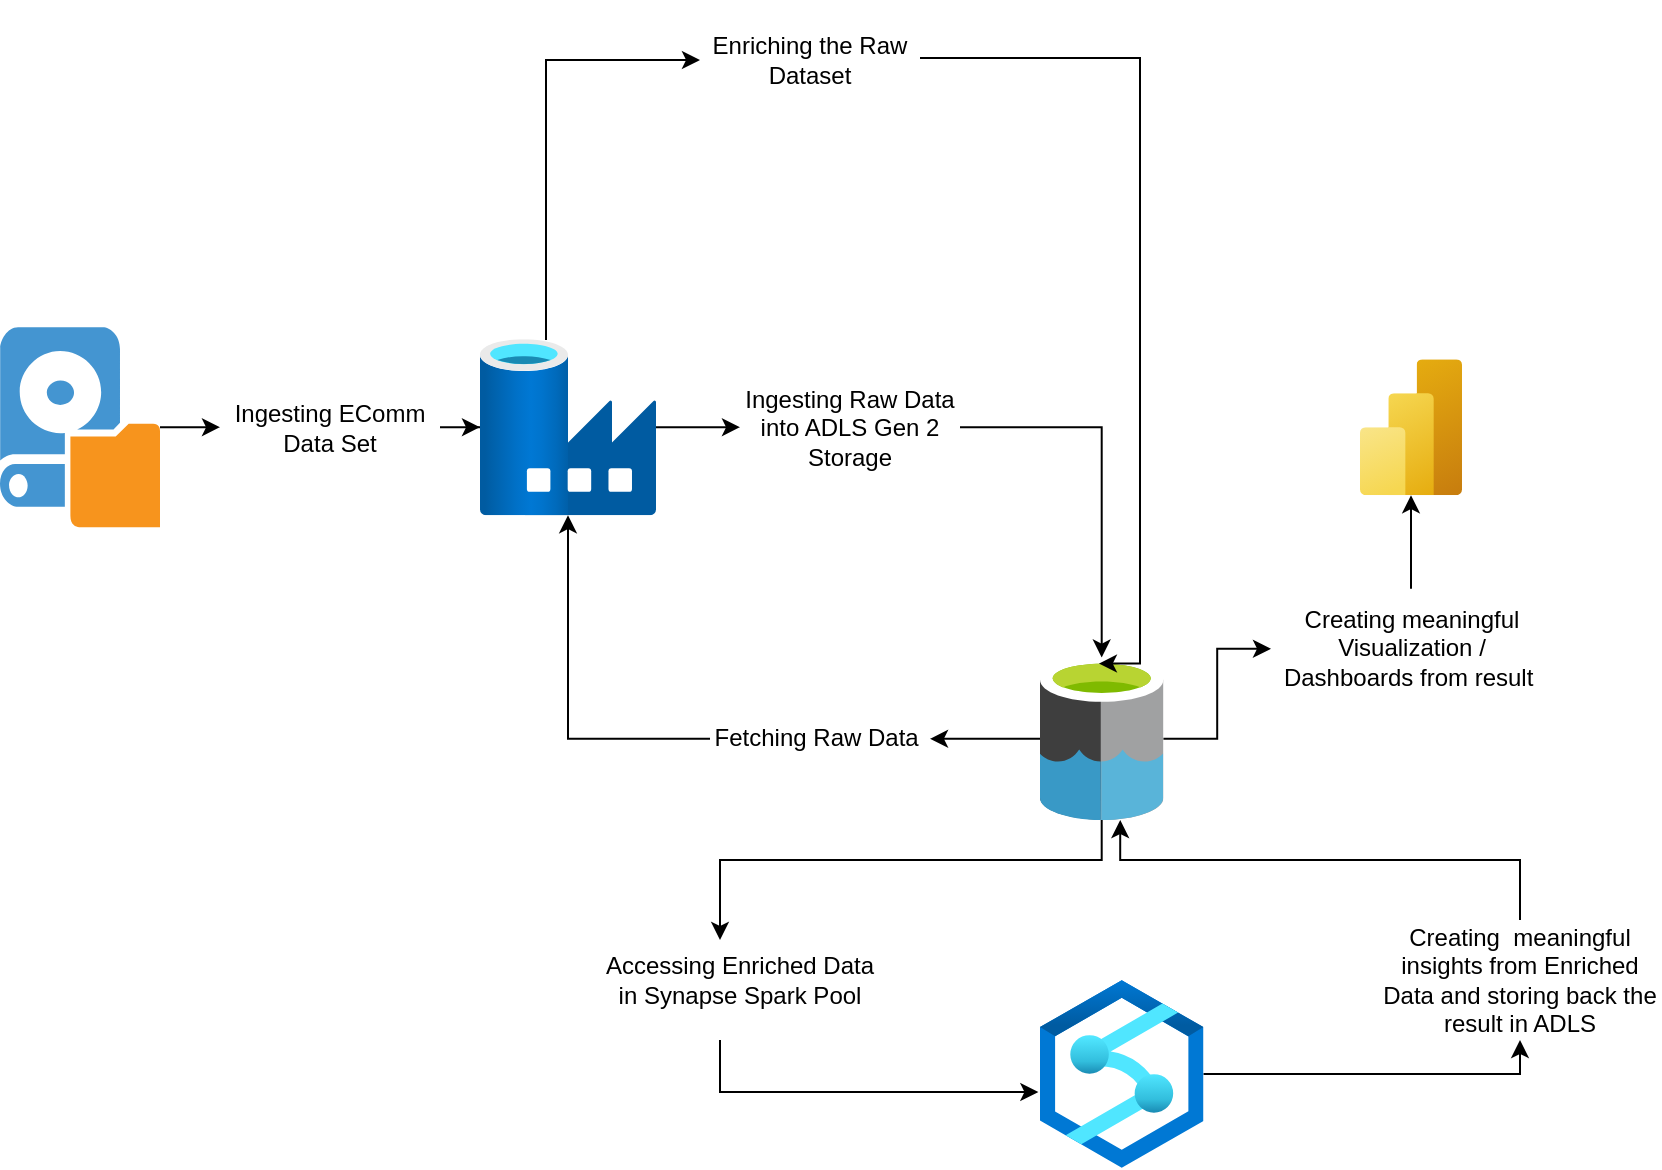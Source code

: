 <mxfile version="26.2.12">
  <diagram id="WI9T0HZ2pTsCkuznbFz-" name="Page-1">
    <mxGraphModel dx="1212" dy="642" grid="1" gridSize="10" guides="1" tooltips="1" connect="1" arrows="1" fold="1" page="1" pageScale="1" pageWidth="1169" pageHeight="827" math="0" shadow="0">
      <root>
        <mxCell id="0" />
        <mxCell id="1" parent="0" />
        <mxCell id="b0oVCpIsJz_0k_D52Fmi-3" style="edgeStyle=orthogonalEdgeStyle;rounded=0;orthogonalLoop=1;jettySize=auto;html=1;" edge="1" parent="1" source="b0oVCpIsJz_0k_D52Fmi-18" target="b0oVCpIsJz_0k_D52Fmi-5">
          <mxGeometry relative="1" as="geometry">
            <mxPoint x="320" y="337" as="targetPoint" />
          </mxGeometry>
        </mxCell>
        <mxCell id="b0oVCpIsJz_0k_D52Fmi-2" value="" style="shadow=0;dashed=0;html=1;strokeColor=none;fillColor=#4495D1;labelPosition=center;verticalLabelPosition=bottom;verticalAlign=top;align=center;outlineConnect=0;shape=mxgraph.veeam.local_disk;" vertex="1" parent="1">
          <mxGeometry x="100" y="273.6" width="80" height="100" as="geometry" />
        </mxCell>
        <mxCell id="b0oVCpIsJz_0k_D52Fmi-7" style="edgeStyle=orthogonalEdgeStyle;rounded=0;orthogonalLoop=1;jettySize=auto;html=1;" edge="1" parent="1" source="b0oVCpIsJz_0k_D52Fmi-19" target="b0oVCpIsJz_0k_D52Fmi-6">
          <mxGeometry relative="1" as="geometry" />
        </mxCell>
        <mxCell id="b0oVCpIsJz_0k_D52Fmi-5" value="" style="image;aspect=fixed;html=1;points=[];align=center;fontSize=12;image=img/lib/azure2/databases/Data_Factory.svg;" vertex="1" parent="1">
          <mxGeometry x="340" y="279.6" width="88" height="88" as="geometry" />
        </mxCell>
        <mxCell id="b0oVCpIsJz_0k_D52Fmi-11" style="edgeStyle=orthogonalEdgeStyle;rounded=0;orthogonalLoop=1;jettySize=auto;html=1;" edge="1" parent="1" source="b0oVCpIsJz_0k_D52Fmi-43" target="b0oVCpIsJz_0k_D52Fmi-10">
          <mxGeometry relative="1" as="geometry">
            <mxPoint x="770" y="320" as="targetPoint" />
          </mxGeometry>
        </mxCell>
        <mxCell id="b0oVCpIsJz_0k_D52Fmi-24" style="edgeStyle=orthogonalEdgeStyle;rounded=0;orthogonalLoop=1;jettySize=auto;html=1;" edge="1" parent="1" source="b0oVCpIsJz_0k_D52Fmi-25" target="b0oVCpIsJz_0k_D52Fmi-5">
          <mxGeometry relative="1" as="geometry">
            <mxPoint x="370" y="370" as="targetPoint" />
          </mxGeometry>
        </mxCell>
        <mxCell id="b0oVCpIsJz_0k_D52Fmi-6" value="" style="image;sketch=0;aspect=fixed;html=1;points=[];align=center;fontSize=12;image=img/lib/mscae/Data_Lake.svg;" vertex="1" parent="1">
          <mxGeometry x="620" y="438.79" width="61.72" height="81.21" as="geometry" />
        </mxCell>
        <mxCell id="b0oVCpIsJz_0k_D52Fmi-10" value="" style="image;aspect=fixed;html=1;points=[];align=center;fontSize=12;image=img/lib/azure2/analytics/Power_BI_Embedded.svg;" vertex="1" parent="1">
          <mxGeometry x="780" y="289.6" width="51" height="68" as="geometry" />
        </mxCell>
        <mxCell id="b0oVCpIsJz_0k_D52Fmi-42" style="edgeStyle=orthogonalEdgeStyle;rounded=0;orthogonalLoop=1;jettySize=auto;html=1;entryX=0.5;entryY=1;entryDx=0;entryDy=0;" edge="1" parent="1" source="b0oVCpIsJz_0k_D52Fmi-13" target="b0oVCpIsJz_0k_D52Fmi-40">
          <mxGeometry relative="1" as="geometry">
            <Array as="points">
              <mxPoint x="860" y="647" />
            </Array>
          </mxGeometry>
        </mxCell>
        <mxCell id="b0oVCpIsJz_0k_D52Fmi-13" value="" style="image;aspect=fixed;html=1;points=[];align=center;fontSize=12;image=img/lib/azure2/analytics/Azure_Synapse_Analytics.svg;" vertex="1" parent="1">
          <mxGeometry x="620" y="600" width="81.74" height="94" as="geometry" />
        </mxCell>
        <mxCell id="b0oVCpIsJz_0k_D52Fmi-20" value="" style="edgeStyle=orthogonalEdgeStyle;rounded=0;orthogonalLoop=1;jettySize=auto;html=1;" edge="1" parent="1" source="b0oVCpIsJz_0k_D52Fmi-2" target="b0oVCpIsJz_0k_D52Fmi-18">
          <mxGeometry relative="1" as="geometry">
            <mxPoint x="340" y="324" as="targetPoint" />
            <mxPoint x="180" y="324" as="sourcePoint" />
          </mxGeometry>
        </mxCell>
        <mxCell id="b0oVCpIsJz_0k_D52Fmi-18" value="Ingesting EComm Data Set" style="text;html=1;align=center;verticalAlign=middle;whiteSpace=wrap;rounded=0;" vertex="1" parent="1">
          <mxGeometry x="210" y="308.6" width="110" height="30" as="geometry" />
        </mxCell>
        <mxCell id="b0oVCpIsJz_0k_D52Fmi-21" value="" style="edgeStyle=orthogonalEdgeStyle;rounded=0;orthogonalLoop=1;jettySize=auto;html=1;" edge="1" parent="1" source="b0oVCpIsJz_0k_D52Fmi-5" target="b0oVCpIsJz_0k_D52Fmi-19">
          <mxGeometry relative="1" as="geometry">
            <mxPoint x="428" y="324" as="sourcePoint" />
            <mxPoint x="651" y="439" as="targetPoint" />
          </mxGeometry>
        </mxCell>
        <mxCell id="b0oVCpIsJz_0k_D52Fmi-19" value="Ingesting Raw Data into ADLS Gen 2 Storage" style="text;html=1;align=center;verticalAlign=middle;whiteSpace=wrap;rounded=0;" vertex="1" parent="1">
          <mxGeometry x="470" y="308.6" width="110" height="30" as="geometry" />
        </mxCell>
        <mxCell id="b0oVCpIsJz_0k_D52Fmi-26" value="" style="edgeStyle=orthogonalEdgeStyle;rounded=0;orthogonalLoop=1;jettySize=auto;html=1;" edge="1" parent="1" source="b0oVCpIsJz_0k_D52Fmi-6" target="b0oVCpIsJz_0k_D52Fmi-25">
          <mxGeometry relative="1" as="geometry">
            <mxPoint x="384" y="368" as="targetPoint" />
            <mxPoint x="620" y="479" as="sourcePoint" />
          </mxGeometry>
        </mxCell>
        <mxCell id="b0oVCpIsJz_0k_D52Fmi-25" value="Fetching Raw Data&amp;nbsp;" style="text;html=1;align=center;verticalAlign=middle;whiteSpace=wrap;rounded=0;" vertex="1" parent="1">
          <mxGeometry x="455" y="464.39" width="110" height="30" as="geometry" />
        </mxCell>
        <mxCell id="b0oVCpIsJz_0k_D52Fmi-32" value="" style="edgeStyle=orthogonalEdgeStyle;rounded=0;orthogonalLoop=1;jettySize=auto;html=1;exitX=0.375;exitY=0.005;exitDx=0;exitDy=0;exitPerimeter=0;entryX=0;entryY=0.5;entryDx=0;entryDy=0;" edge="1" parent="1" source="b0oVCpIsJz_0k_D52Fmi-5" target="b0oVCpIsJz_0k_D52Fmi-30">
          <mxGeometry relative="1" as="geometry">
            <mxPoint x="384" y="280" as="sourcePoint" />
            <mxPoint x="651" y="439" as="targetPoint" />
            <Array as="points" />
          </mxGeometry>
        </mxCell>
        <mxCell id="b0oVCpIsJz_0k_D52Fmi-30" value="Enriching the Raw Dataset" style="text;html=1;align=center;verticalAlign=middle;whiteSpace=wrap;rounded=0;" vertex="1" parent="1">
          <mxGeometry x="450" y="110" width="110" height="60" as="geometry" />
        </mxCell>
        <mxCell id="b0oVCpIsJz_0k_D52Fmi-33" style="edgeStyle=orthogonalEdgeStyle;rounded=0;orthogonalLoop=1;jettySize=auto;html=1;entryX=0.477;entryY=0.037;entryDx=0;entryDy=0;entryPerimeter=0;" edge="1" parent="1" source="b0oVCpIsJz_0k_D52Fmi-30" target="b0oVCpIsJz_0k_D52Fmi-6">
          <mxGeometry relative="1" as="geometry">
            <Array as="points">
              <mxPoint x="670" y="139" />
              <mxPoint x="670" y="442" />
            </Array>
          </mxGeometry>
        </mxCell>
        <mxCell id="b0oVCpIsJz_0k_D52Fmi-34" style="edgeStyle=orthogonalEdgeStyle;rounded=0;orthogonalLoop=1;jettySize=auto;html=1;entryX=-0.01;entryY=0.596;entryDx=0;entryDy=0;entryPerimeter=0;" edge="1" parent="1" source="b0oVCpIsJz_0k_D52Fmi-36" target="b0oVCpIsJz_0k_D52Fmi-13">
          <mxGeometry relative="1" as="geometry">
            <Array as="points">
              <mxPoint x="460" y="656" />
            </Array>
          </mxGeometry>
        </mxCell>
        <mxCell id="b0oVCpIsJz_0k_D52Fmi-35" style="edgeStyle=orthogonalEdgeStyle;rounded=0;orthogonalLoop=1;jettySize=auto;html=1;entryX=0.65;entryY=0.978;entryDx=0;entryDy=0;entryPerimeter=0;exitX=0.5;exitY=0;exitDx=0;exitDy=0;" edge="1" parent="1" source="b0oVCpIsJz_0k_D52Fmi-40">
          <mxGeometry relative="1" as="geometry">
            <mxPoint x="790" y="591.79" as="sourcePoint" />
            <mxPoint x="660.118" y="520.003" as="targetPoint" />
            <Array as="points">
              <mxPoint x="860" y="540" />
              <mxPoint x="660" y="540" />
            </Array>
          </mxGeometry>
        </mxCell>
        <mxCell id="b0oVCpIsJz_0k_D52Fmi-36" value="Accessing Enriched Data in Synapse Spark Pool" style="text;html=1;align=center;verticalAlign=middle;whiteSpace=wrap;rounded=0;" vertex="1" parent="1">
          <mxGeometry x="400" y="570" width="140" height="60" as="geometry" />
        </mxCell>
        <mxCell id="b0oVCpIsJz_0k_D52Fmi-39" style="edgeStyle=orthogonalEdgeStyle;rounded=0;orthogonalLoop=1;jettySize=auto;html=1;" edge="1" parent="1" source="b0oVCpIsJz_0k_D52Fmi-6">
          <mxGeometry relative="1" as="geometry">
            <mxPoint x="460" y="580" as="targetPoint" />
            <Array as="points">
              <mxPoint x="651" y="540" />
              <mxPoint x="460" y="540" />
            </Array>
          </mxGeometry>
        </mxCell>
        <mxCell id="b0oVCpIsJz_0k_D52Fmi-40" value="Creating&amp;nbsp; meaningful insights from Enriched Data and storing back the result in ADLS" style="text;html=1;align=center;verticalAlign=middle;whiteSpace=wrap;rounded=0;" vertex="1" parent="1">
          <mxGeometry x="790" y="570" width="140" height="60" as="geometry" />
        </mxCell>
        <mxCell id="b0oVCpIsJz_0k_D52Fmi-44" value="" style="edgeStyle=orthogonalEdgeStyle;rounded=0;orthogonalLoop=1;jettySize=auto;html=1;" edge="1" parent="1" source="b0oVCpIsJz_0k_D52Fmi-6" target="b0oVCpIsJz_0k_D52Fmi-43">
          <mxGeometry relative="1" as="geometry">
            <mxPoint x="806" y="358" as="targetPoint" />
            <mxPoint x="682" y="479" as="sourcePoint" />
          </mxGeometry>
        </mxCell>
        <mxCell id="b0oVCpIsJz_0k_D52Fmi-43" value="Creating meaningful Visualization / Dashboards from result&amp;nbsp;" style="text;html=1;align=center;verticalAlign=middle;whiteSpace=wrap;rounded=0;" vertex="1" parent="1">
          <mxGeometry x="735.5" y="404.39" width="140" height="60" as="geometry" />
        </mxCell>
      </root>
    </mxGraphModel>
  </diagram>
</mxfile>
